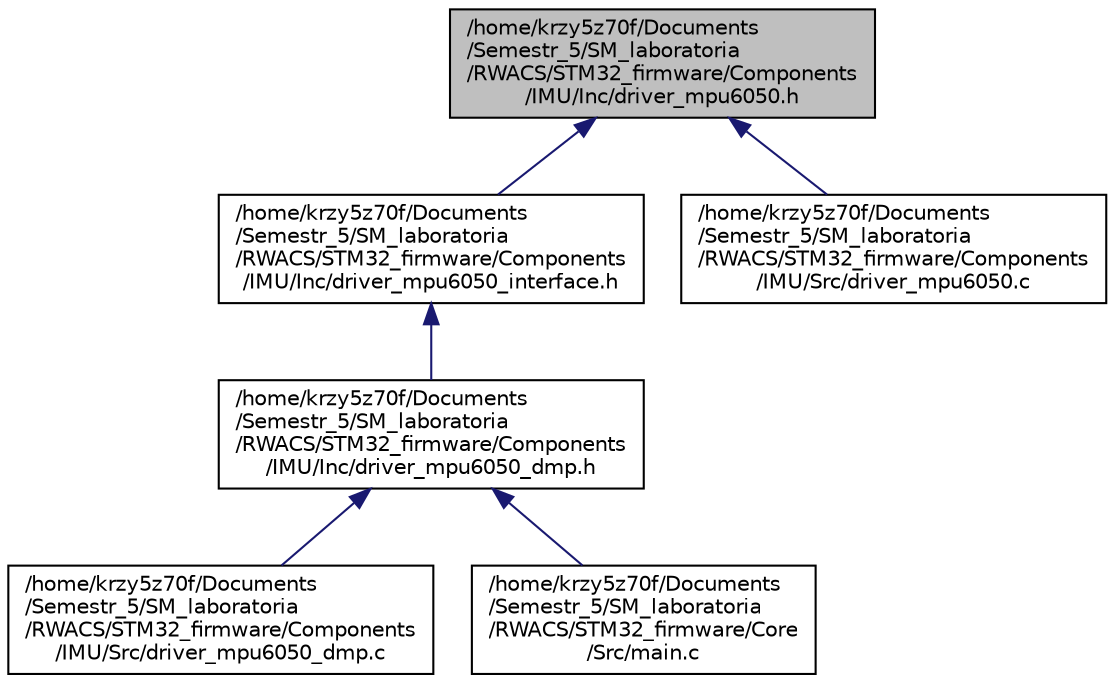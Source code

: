 digraph "/home/krzy5z70f/Documents/Semestr_5/SM_laboratoria/RWACS/STM32_firmware/Components/IMU/Inc/driver_mpu6050.h"
{
 // LATEX_PDF_SIZE
  edge [fontname="Helvetica",fontsize="10",labelfontname="Helvetica",labelfontsize="10"];
  node [fontname="Helvetica",fontsize="10",shape=record];
  Node1 [label="/home/krzy5z70f/Documents\l/Semestr_5/SM_laboratoria\l/RWACS/STM32_firmware/Components\l/IMU/Inc/driver_mpu6050.h",height=0.2,width=0.4,color="black", fillcolor="grey75", style="filled", fontcolor="black",tooltip="driver mpu6050 header file"];
  Node1 -> Node2 [dir="back",color="midnightblue",fontsize="10",style="solid"];
  Node2 [label="/home/krzy5z70f/Documents\l/Semestr_5/SM_laboratoria\l/RWACS/STM32_firmware/Components\l/IMU/Inc/driver_mpu6050_interface.h",height=0.2,width=0.4,color="black", fillcolor="white", style="filled",URL="$driver__mpu6050__interface_8h.html",tooltip="driver mpu6050 interface header file"];
  Node2 -> Node3 [dir="back",color="midnightblue",fontsize="10",style="solid"];
  Node3 [label="/home/krzy5z70f/Documents\l/Semestr_5/SM_laboratoria\l/RWACS/STM32_firmware/Components\l/IMU/Inc/driver_mpu6050_dmp.h",height=0.2,width=0.4,color="black", fillcolor="white", style="filled",URL="$driver__mpu6050__dmp_8h.html",tooltip="driver mpu6050 dmp header file"];
  Node3 -> Node4 [dir="back",color="midnightblue",fontsize="10",style="solid"];
  Node4 [label="/home/krzy5z70f/Documents\l/Semestr_5/SM_laboratoria\l/RWACS/STM32_firmware/Components\l/IMU/Src/driver_mpu6050_dmp.c",height=0.2,width=0.4,color="black", fillcolor="white", style="filled",URL="$driver__mpu6050__dmp_8c.html",tooltip="driver mpu6050 dmp source file"];
  Node3 -> Node5 [dir="back",color="midnightblue",fontsize="10",style="solid"];
  Node5 [label="/home/krzy5z70f/Documents\l/Semestr_5/SM_laboratoria\l/RWACS/STM32_firmware/Core\l/Src/main.c",height=0.2,width=0.4,color="black", fillcolor="white", style="filled",URL="$main_8c.html",tooltip=": Main program body"];
  Node1 -> Node6 [dir="back",color="midnightblue",fontsize="10",style="solid"];
  Node6 [label="/home/krzy5z70f/Documents\l/Semestr_5/SM_laboratoria\l/RWACS/STM32_firmware/Components\l/IMU/Src/driver_mpu6050.c",height=0.2,width=0.4,color="black", fillcolor="white", style="filled",URL="$driver__mpu6050_8c.html",tooltip="driver mpu6050 source file"];
}

